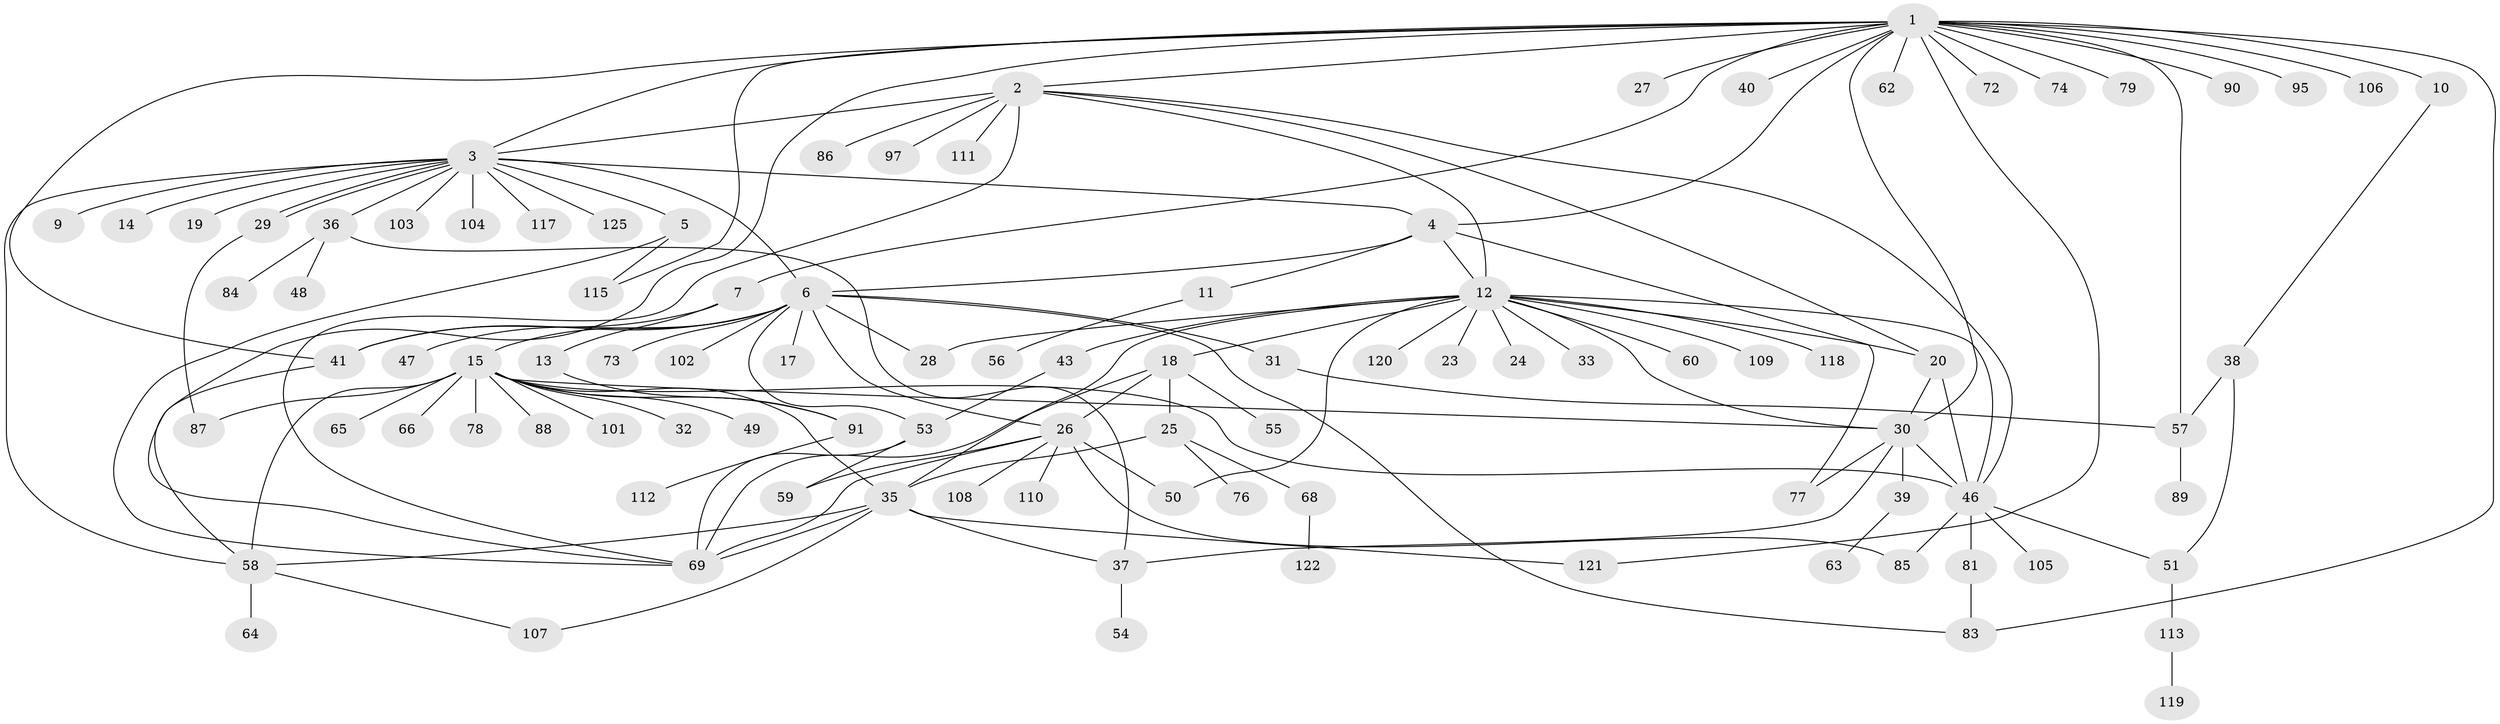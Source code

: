 // original degree distribution, {25: 0.007936507936507936, 5: 0.031746031746031744, 14: 0.007936507936507936, 7: 0.031746031746031744, 3: 0.0873015873015873, 13: 0.015873015873015872, 4: 0.07936507936507936, 1: 0.4523809523809524, 2: 0.23015873015873015, 15: 0.007936507936507936, 8: 0.023809523809523808, 6: 0.023809523809523808}
// Generated by graph-tools (version 1.1) at 2025/11/02/27/25 16:11:13]
// undirected, 98 vertices, 142 edges
graph export_dot {
graph [start="1"]
  node [color=gray90,style=filled];
  1 [super="+45"];
  2 [super="+21"];
  3 [super="+16"];
  4 [super="+8"];
  5;
  6 [super="+96"];
  7 [super="+70"];
  9;
  10 [super="+67"];
  11;
  12 [super="+34"];
  13;
  14;
  15 [super="+71"];
  17;
  18 [super="+22"];
  19;
  20;
  23;
  24;
  25 [super="+52"];
  26 [super="+123"];
  27;
  28;
  29 [super="+42"];
  30 [super="+61"];
  31;
  32;
  33;
  35 [super="+94"];
  36 [super="+100"];
  37 [super="+44"];
  38;
  39 [super="+82"];
  40;
  41;
  43;
  46 [super="+75"];
  47;
  48;
  49;
  50;
  51 [super="+99"];
  53 [super="+92"];
  54;
  55;
  56;
  57 [super="+80"];
  58 [super="+98"];
  59;
  60;
  62;
  63;
  64;
  65;
  66;
  68;
  69;
  72 [super="+114"];
  73;
  74;
  76;
  77;
  78;
  79;
  81;
  83 [super="+126"];
  84;
  85;
  86 [super="+93"];
  87;
  88;
  89;
  90;
  91;
  95;
  97;
  101;
  102 [super="+124"];
  103;
  104;
  105;
  106;
  107;
  108;
  109;
  110;
  111;
  112;
  113 [super="+116"];
  115;
  117;
  118;
  119;
  120;
  121;
  122;
  125;
  1 -- 2;
  1 -- 3 [weight=2];
  1 -- 4;
  1 -- 7;
  1 -- 10 [weight=2];
  1 -- 27;
  1 -- 40;
  1 -- 41;
  1 -- 57 [weight=2];
  1 -- 69;
  1 -- 72;
  1 -- 74;
  1 -- 79;
  1 -- 90;
  1 -- 95;
  1 -- 106;
  1 -- 115;
  1 -- 121;
  1 -- 62;
  1 -- 30;
  1 -- 83;
  2 -- 20;
  2 -- 97;
  2 -- 111;
  2 -- 3;
  2 -- 69;
  2 -- 86;
  2 -- 12;
  2 -- 46;
  3 -- 4;
  3 -- 5;
  3 -- 6;
  3 -- 9;
  3 -- 14;
  3 -- 19;
  3 -- 29;
  3 -- 29;
  3 -- 36;
  3 -- 103;
  3 -- 117;
  3 -- 104;
  3 -- 125;
  3 -- 58;
  4 -- 6;
  4 -- 11;
  4 -- 12;
  4 -- 77;
  5 -- 69;
  5 -- 115;
  6 -- 15;
  6 -- 17;
  6 -- 26;
  6 -- 28;
  6 -- 31;
  6 -- 41;
  6 -- 47;
  6 -- 73;
  6 -- 83;
  6 -- 102;
  6 -- 53;
  7 -- 13;
  7 -- 41;
  10 -- 38;
  11 -- 56;
  12 -- 18;
  12 -- 20;
  12 -- 23;
  12 -- 24;
  12 -- 28;
  12 -- 33;
  12 -- 35;
  12 -- 43;
  12 -- 60;
  12 -- 50;
  12 -- 118;
  12 -- 120;
  12 -- 109;
  12 -- 30;
  12 -- 46;
  13 -- 91;
  15 -- 32;
  15 -- 35 [weight=2];
  15 -- 49;
  15 -- 58;
  15 -- 65;
  15 -- 66;
  15 -- 78;
  15 -- 87;
  15 -- 88;
  15 -- 91 [weight=2];
  15 -- 101;
  15 -- 46 [weight=2];
  15 -- 30;
  18 -- 26;
  18 -- 55;
  18 -- 69;
  18 -- 25;
  20 -- 30;
  20 -- 46;
  25 -- 68;
  25 -- 35;
  25 -- 76;
  26 -- 50;
  26 -- 59;
  26 -- 85;
  26 -- 108;
  26 -- 110;
  26 -- 69;
  29 -- 87;
  30 -- 39;
  30 -- 46;
  30 -- 77;
  30 -- 37;
  31 -- 57;
  35 -- 58;
  35 -- 69;
  35 -- 107;
  35 -- 121;
  35 -- 37;
  36 -- 37;
  36 -- 48;
  36 -- 84;
  37 -- 54;
  38 -- 51;
  38 -- 57;
  39 -- 63;
  41 -- 58;
  43 -- 53;
  46 -- 51;
  46 -- 81;
  46 -- 85;
  46 -- 105;
  51 -- 113;
  53 -- 59;
  53 -- 69;
  57 -- 89;
  58 -- 64;
  58 -- 107;
  68 -- 122;
  81 -- 83;
  91 -- 112;
  113 -- 119;
}
